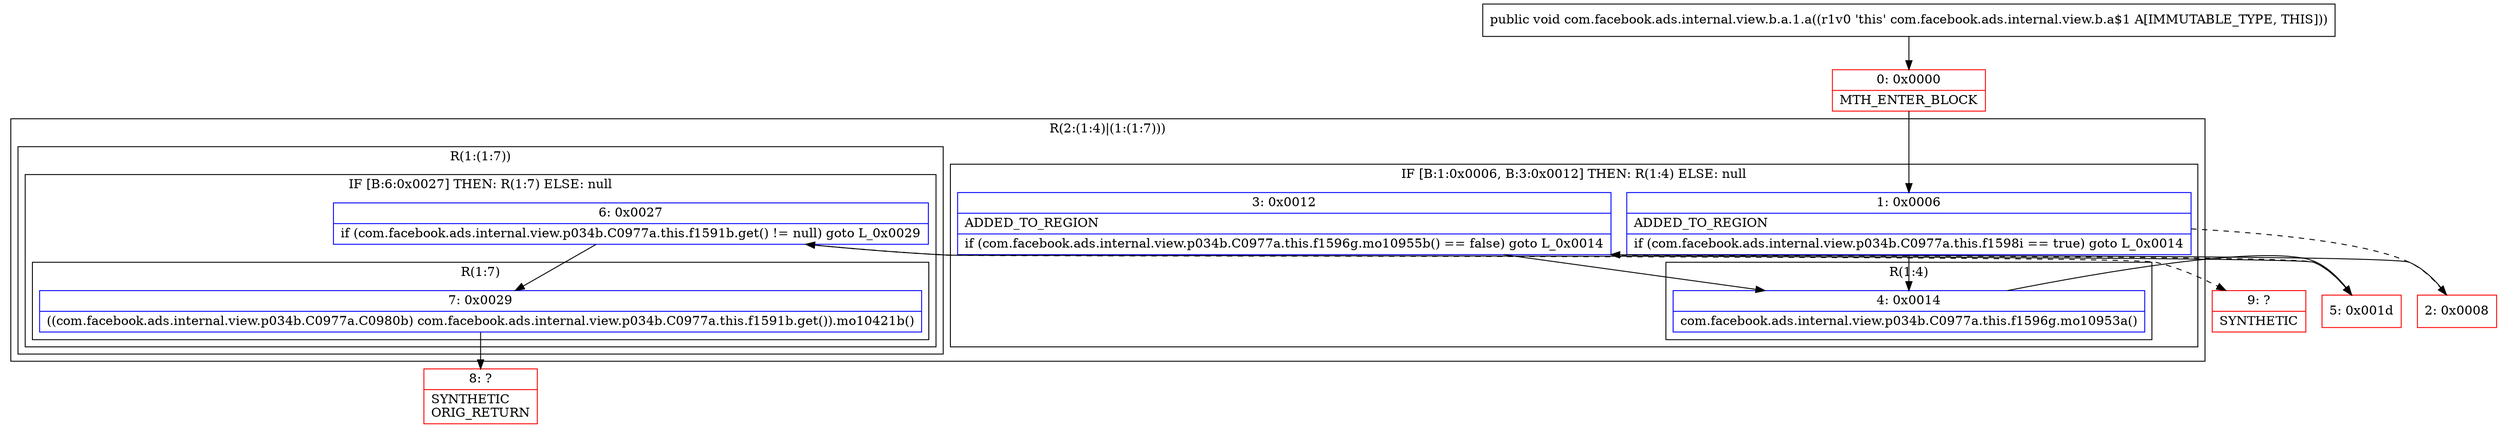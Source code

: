 digraph "CFG forcom.facebook.ads.internal.view.b.a.1.a()V" {
subgraph cluster_Region_786764686 {
label = "R(2:(1:4)|(1:(1:7)))";
node [shape=record,color=blue];
subgraph cluster_IfRegion_1589881613 {
label = "IF [B:1:0x0006, B:3:0x0012] THEN: R(1:4) ELSE: null";
node [shape=record,color=blue];
Node_1 [shape=record,label="{1\:\ 0x0006|ADDED_TO_REGION\l|if (com.facebook.ads.internal.view.p034b.C0977a.this.f1598i == true) goto L_0x0014\l}"];
Node_3 [shape=record,label="{3\:\ 0x0012|ADDED_TO_REGION\l|if (com.facebook.ads.internal.view.p034b.C0977a.this.f1596g.mo10955b() == false) goto L_0x0014\l}"];
subgraph cluster_Region_128572378 {
label = "R(1:4)";
node [shape=record,color=blue];
Node_4 [shape=record,label="{4\:\ 0x0014|com.facebook.ads.internal.view.p034b.C0977a.this.f1596g.mo10953a()\l}"];
}
}
subgraph cluster_Region_642970023 {
label = "R(1:(1:7))";
node [shape=record,color=blue];
subgraph cluster_IfRegion_539881344 {
label = "IF [B:6:0x0027] THEN: R(1:7) ELSE: null";
node [shape=record,color=blue];
Node_6 [shape=record,label="{6\:\ 0x0027|if (com.facebook.ads.internal.view.p034b.C0977a.this.f1591b.get() != null) goto L_0x0029\l}"];
subgraph cluster_Region_1677046603 {
label = "R(1:7)";
node [shape=record,color=blue];
Node_7 [shape=record,label="{7\:\ 0x0029|((com.facebook.ads.internal.view.p034b.C0977a.C0980b) com.facebook.ads.internal.view.p034b.C0977a.this.f1591b.get()).mo10421b()\l}"];
}
}
}
}
Node_0 [shape=record,color=red,label="{0\:\ 0x0000|MTH_ENTER_BLOCK\l}"];
Node_2 [shape=record,color=red,label="{2\:\ 0x0008}"];
Node_5 [shape=record,color=red,label="{5\:\ 0x001d}"];
Node_8 [shape=record,color=red,label="{8\:\ ?|SYNTHETIC\lORIG_RETURN\l}"];
Node_9 [shape=record,color=red,label="{9\:\ ?|SYNTHETIC\l}"];
MethodNode[shape=record,label="{public void com.facebook.ads.internal.view.b.a.1.a((r1v0 'this' com.facebook.ads.internal.view.b.a$1 A[IMMUTABLE_TYPE, THIS])) }"];
MethodNode -> Node_0;
Node_1 -> Node_2[style=dashed];
Node_1 -> Node_4;
Node_3 -> Node_4;
Node_3 -> Node_5[style=dashed];
Node_4 -> Node_5;
Node_6 -> Node_7;
Node_6 -> Node_9[style=dashed];
Node_7 -> Node_8;
Node_0 -> Node_1;
Node_2 -> Node_3;
Node_5 -> Node_6;
}


